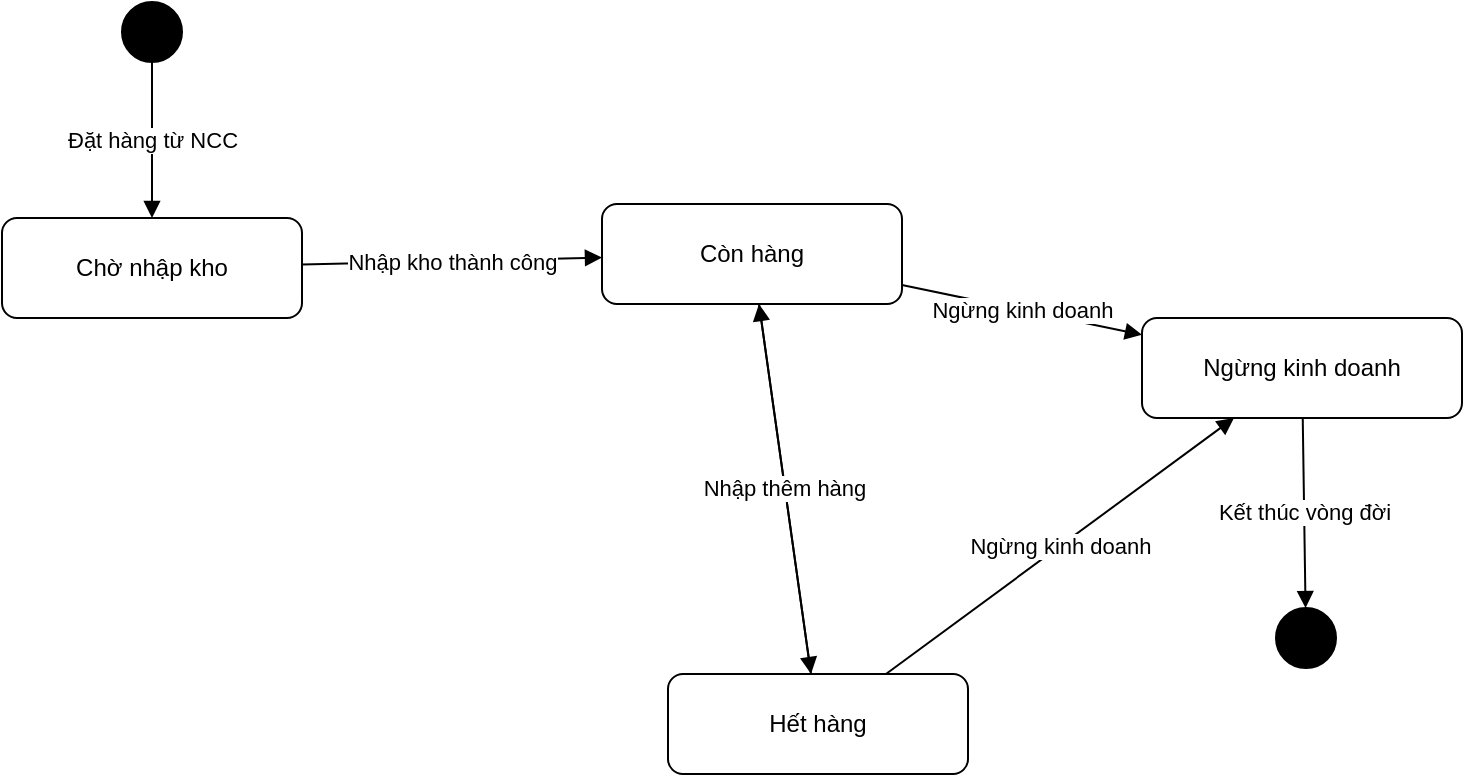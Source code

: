 <mxfile version="28.2.8">
  <diagram name="Trang-1" id="NnhUiqIRTxAHF_eqK31P">
    <mxGraphModel dx="1042" dy="574" grid="0" gridSize="10" guides="1" tooltips="1" connect="1" arrows="1" fold="1" page="1" pageScale="1" pageWidth="850" pageHeight="1100" math="0" shadow="0">
      <root>
        <mxCell id="0" />
        <mxCell id="1" parent="0" />
        <mxCell id="w-ye91rj_SJYyH5A28Wd-2" value="" style="shape=ellipse;fillColor=#000000;strokeColor=#000000;" vertex="1" parent="1">
          <mxGeometry x="77" y="115" width="30" height="30" as="geometry" />
        </mxCell>
        <mxCell id="w-ye91rj_SJYyH5A28Wd-3" value="Chờ nhập kho" style="rounded=1;whiteSpace=wrap;html=1;" vertex="1" parent="1">
          <mxGeometry x="17" y="223" width="150" height="50" as="geometry" />
        </mxCell>
        <mxCell id="w-ye91rj_SJYyH5A28Wd-4" value="Còn hàng" style="rounded=1;whiteSpace=wrap;html=1;" vertex="1" parent="1">
          <mxGeometry x="317" y="216" width="150" height="50" as="geometry" />
        </mxCell>
        <mxCell id="w-ye91rj_SJYyH5A28Wd-5" value="Hết hàng" style="rounded=1;whiteSpace=wrap;html=1;" vertex="1" parent="1">
          <mxGeometry x="350" y="451" width="150" height="50" as="geometry" />
        </mxCell>
        <mxCell id="w-ye91rj_SJYyH5A28Wd-6" value="Ngừng kinh doanh" style="rounded=1;whiteSpace=wrap;html=1;" vertex="1" parent="1">
          <mxGeometry x="587" y="273" width="160" height="50" as="geometry" />
        </mxCell>
        <mxCell id="w-ye91rj_SJYyH5A28Wd-7" value="" style="shape=doubleEllipse;fillColor=#000000;strokeColor=#000000;" vertex="1" parent="1">
          <mxGeometry x="654" y="418" width="30" height="30" as="geometry" />
        </mxCell>
        <mxCell id="w-ye91rj_SJYyH5A28Wd-8" value="Đặt hàng từ NCC" style="endArrow=block;endFill=1;html=1;" edge="1" parent="1" source="w-ye91rj_SJYyH5A28Wd-2" target="w-ye91rj_SJYyH5A28Wd-3">
          <mxGeometry relative="1" as="geometry" />
        </mxCell>
        <mxCell id="w-ye91rj_SJYyH5A28Wd-9" value="Nhập kho thành công" style="endArrow=block;endFill=1;html=1;" edge="1" parent="1" source="w-ye91rj_SJYyH5A28Wd-3" target="w-ye91rj_SJYyH5A28Wd-4">
          <mxGeometry relative="1" as="geometry" />
        </mxCell>
        <mxCell id="w-ye91rj_SJYyH5A28Wd-10" value="Bán hết" style="endArrow=block;endFill=1;html=1;" edge="1" parent="1" source="w-ye91rj_SJYyH5A28Wd-4" target="w-ye91rj_SJYyH5A28Wd-5">
          <mxGeometry relative="1" as="geometry" />
        </mxCell>
        <mxCell id="w-ye91rj_SJYyH5A28Wd-11" value="Nhập thêm hàng" style="endArrow=block;endFill=1;html=1;" edge="1" parent="1" source="w-ye91rj_SJYyH5A28Wd-5" target="w-ye91rj_SJYyH5A28Wd-4">
          <mxGeometry relative="1" as="geometry" />
        </mxCell>
        <mxCell id="w-ye91rj_SJYyH5A28Wd-12" value="Ngừng kinh doanh" style="endArrow=block;endFill=1;html=1;" edge="1" parent="1" source="w-ye91rj_SJYyH5A28Wd-4" target="w-ye91rj_SJYyH5A28Wd-6">
          <mxGeometry relative="1" as="geometry" />
        </mxCell>
        <mxCell id="w-ye91rj_SJYyH5A28Wd-13" value="Ngừng kinh doanh" style="endArrow=block;endFill=1;html=1;" edge="1" parent="1" source="w-ye91rj_SJYyH5A28Wd-5" target="w-ye91rj_SJYyH5A28Wd-6">
          <mxGeometry relative="1" as="geometry" />
        </mxCell>
        <mxCell id="w-ye91rj_SJYyH5A28Wd-14" value="Kết thúc vòng đời" style="endArrow=block;endFill=1;html=1;" edge="1" parent="1" source="w-ye91rj_SJYyH5A28Wd-6" target="w-ye91rj_SJYyH5A28Wd-7">
          <mxGeometry relative="1" as="geometry" />
        </mxCell>
      </root>
    </mxGraphModel>
  </diagram>
</mxfile>
